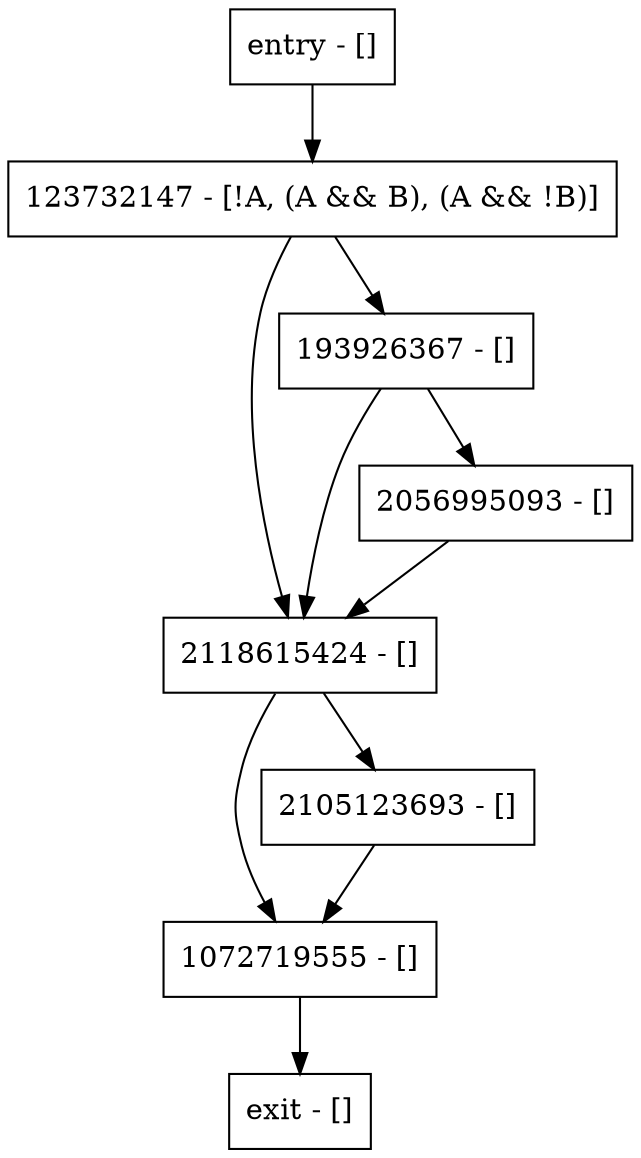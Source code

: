 digraph main {
node [shape=record];
entry [label="entry - []"];
exit [label="exit - []"];
123732147 [label="123732147 - [!A, (A && B), (A && !B)]"];
1072719555 [label="1072719555 - []"];
2105123693 [label="2105123693 - []"];
2118615424 [label="2118615424 - []"];
193926367 [label="193926367 - []"];
2056995093 [label="2056995093 - []"];
entry;
exit;
entry -> 123732147;
123732147 -> 2118615424;
123732147 -> 193926367;
1072719555 -> exit;
2105123693 -> 1072719555;
2118615424 -> 1072719555;
2118615424 -> 2105123693;
193926367 -> 2118615424;
193926367 -> 2056995093;
2056995093 -> 2118615424;
}
